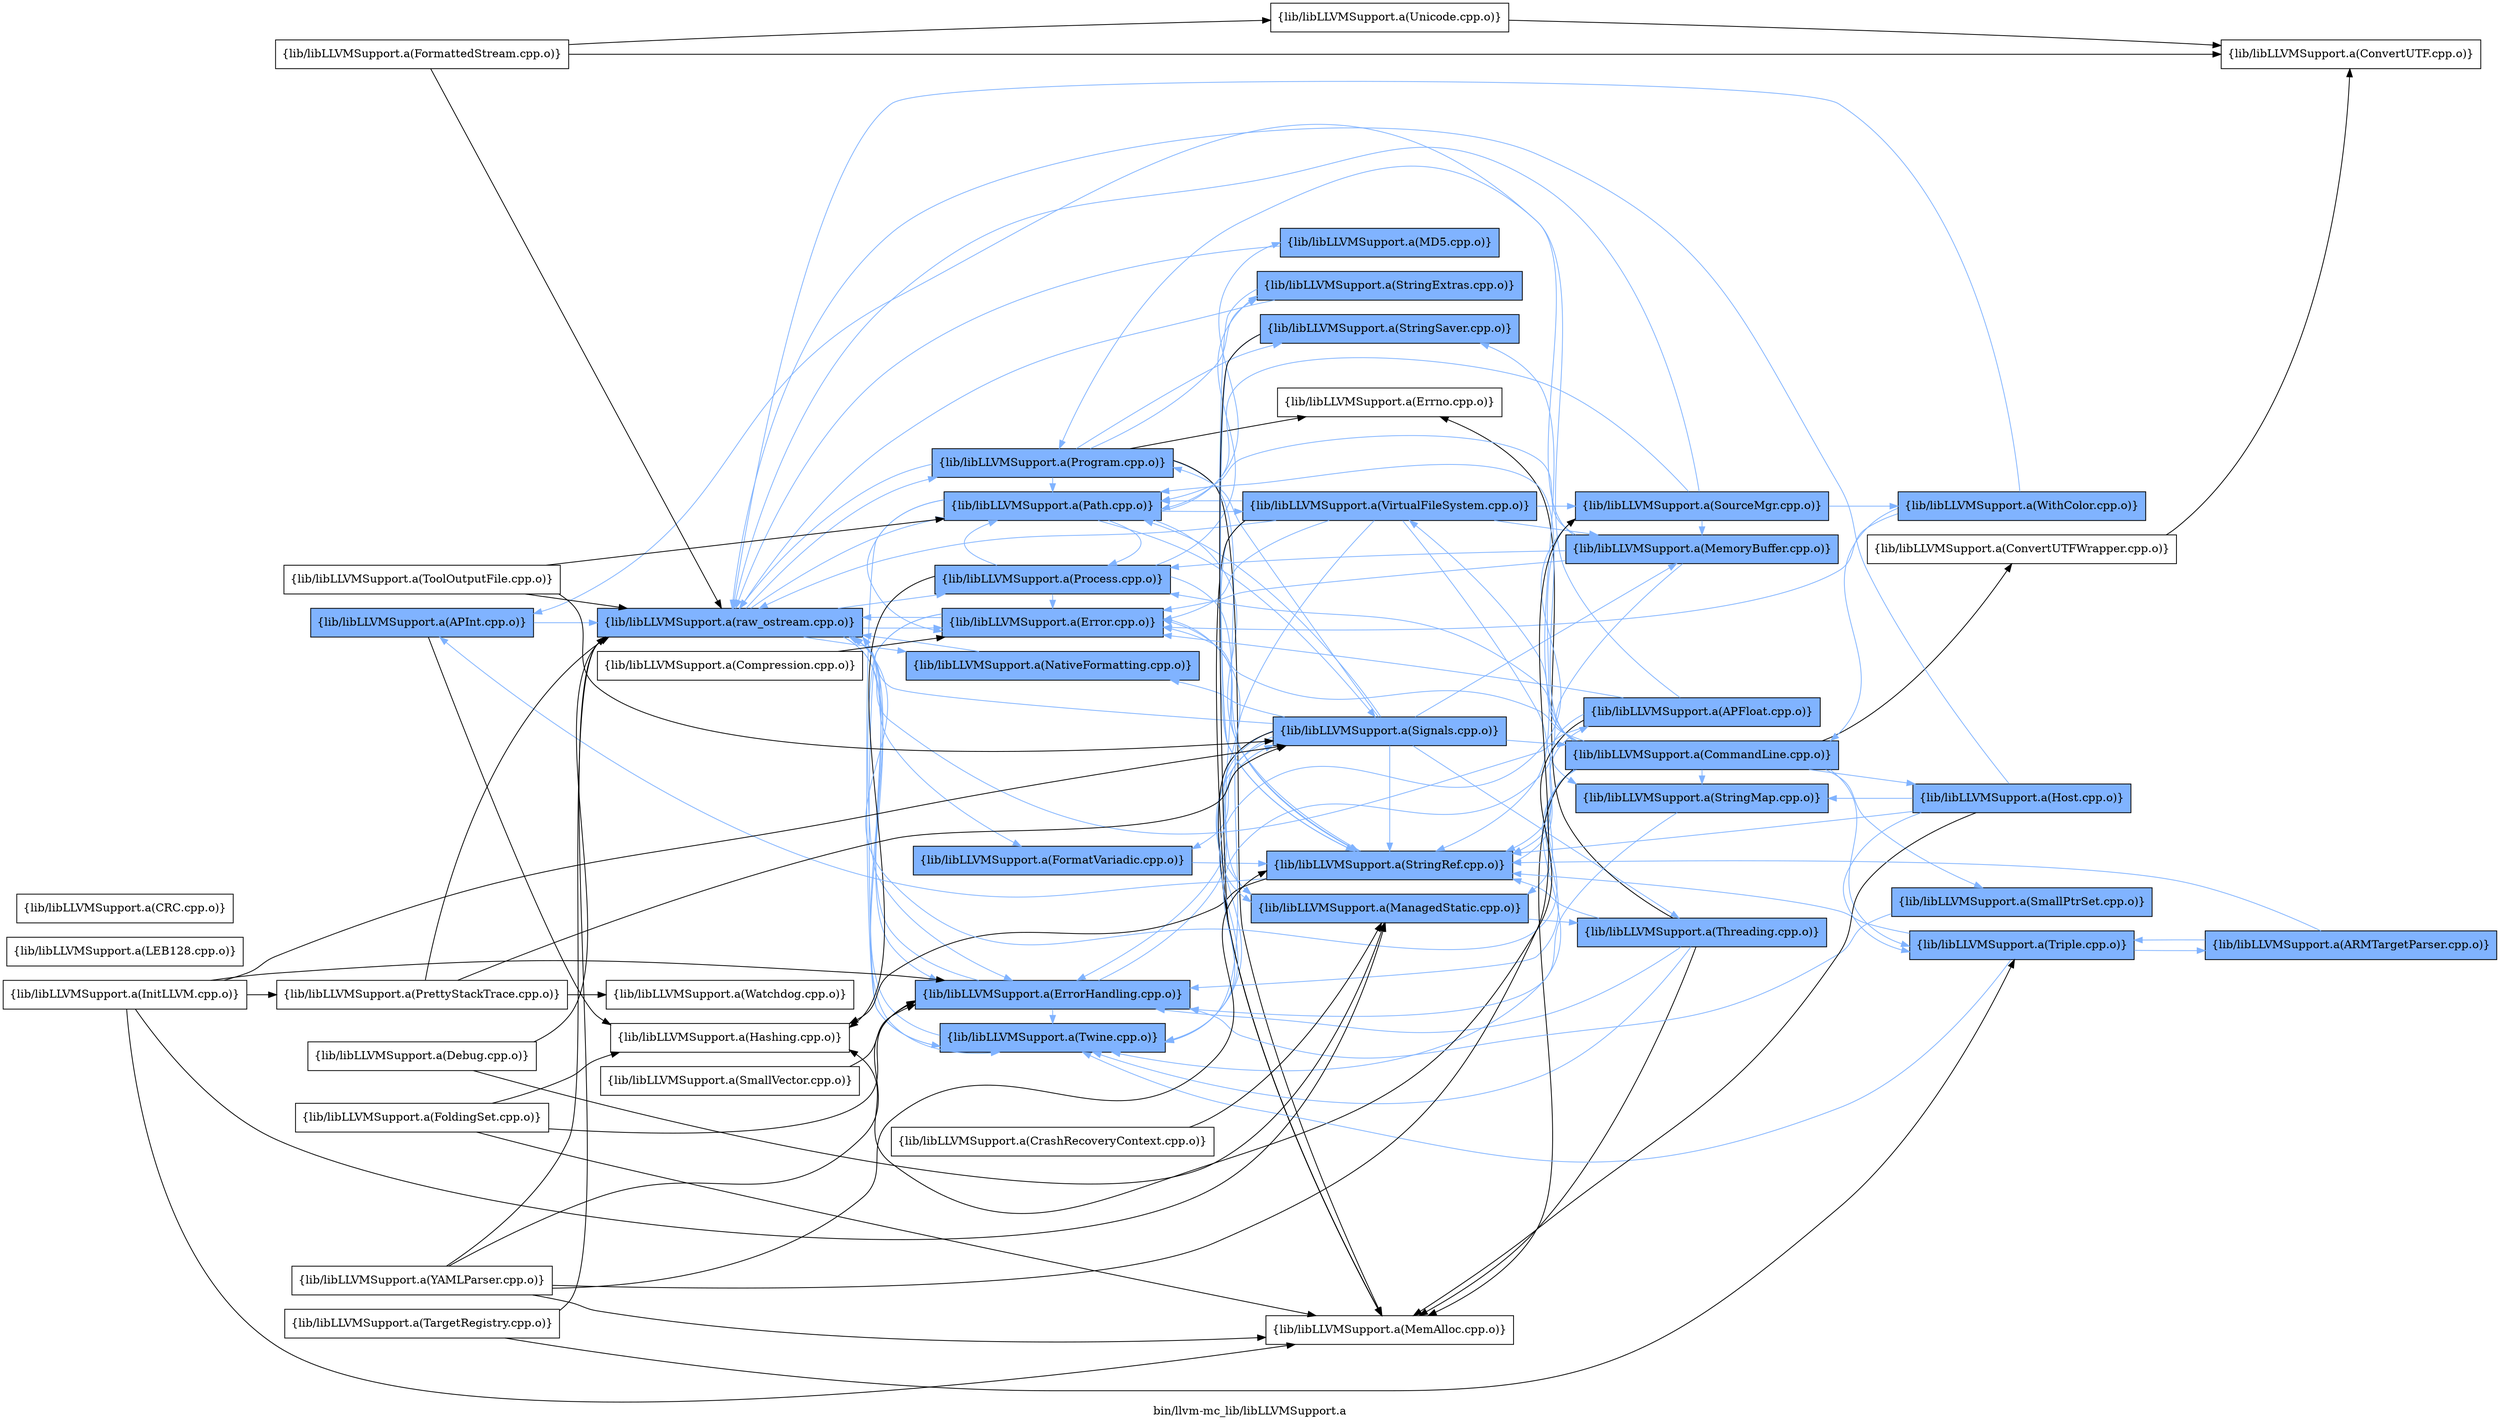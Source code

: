 digraph "bin/llvm-mc_lib/libLLVMSupport.a" {
	label="bin/llvm-mc_lib/libLLVMSupport.a";
	rankdir=LR;
	{ rank=same; Node0x55a362418f88;  }
	{ rank=same; Node0x55a36241b378; Node0x55a36241a248;  }
	{ rank=same; Node0x55a36241a9c8; Node0x55a36241ac48; Node0x55a36241b058; Node0x55a362419168; Node0x55a362418d58; Node0x55a362417e08; Node0x55a362417b88; Node0x55a36241b6e8;  }
	{ rank=same; Node0x55a3624197f8; Node0x55a362418b78; Node0x55a362418308; Node0x55a362418678; Node0x55a36241a068; Node0x55a362416d28; Node0x55a3624190c8; Node0x55a362418178; Node0x55a36241ae78;  }
	{ rank=same; Node0x55a362417048; Node0x55a3624183a8; Node0x55a362418da8; Node0x55a362418d08; Node0x55a362419a78; Node0x55a3624188f8;  }
	{ rank=same; Node0x55a362419ac8; Node0x55a362417598; Node0x55a362416b48; Node0x55a362418a88; Node0x55a362419d98;  }
	{ rank=same; Node0x55a362418f88;  }
	{ rank=same; Node0x55a36241b378; Node0x55a36241a248;  }
	{ rank=same; Node0x55a36241a9c8; Node0x55a36241ac48; Node0x55a36241b058; Node0x55a362419168; Node0x55a362418d58; Node0x55a362417e08; Node0x55a362417b88; Node0x55a36241b6e8;  }
	{ rank=same; Node0x55a3624197f8; Node0x55a362418b78; Node0x55a362418308; Node0x55a362418678; Node0x55a36241a068; Node0x55a362416d28; Node0x55a3624190c8; Node0x55a362418178; Node0x55a36241ae78;  }
	{ rank=same; Node0x55a362417048; Node0x55a3624183a8; Node0x55a362418da8; Node0x55a362418d08; Node0x55a362419a78; Node0x55a3624188f8;  }
	{ rank=same; Node0x55a362419ac8; Node0x55a362417598; Node0x55a362416b48; Node0x55a362418a88; Node0x55a362419d98;  }

	Node0x55a362418f88 [shape=record,shape=box,group=1,style=filled,fillcolor="0.600000 0.5 1",label="{lib/libLLVMSupport.a(APInt.cpp.o)}"];
	Node0x55a362418f88 -> Node0x55a36241b378;
	Node0x55a362418f88 -> Node0x55a36241a248[color="0.600000 0.5 1"];
	Node0x55a3624183a8 [shape=record,shape=box,group=1,style=filled,fillcolor="0.600000 0.5 1",label="{lib/libLLVMSupport.a(CommandLine.cpp.o)}"];
	Node0x55a3624183a8 -> Node0x55a362419ac8;
	Node0x55a3624183a8 -> Node0x55a36241a9c8[color="0.600000 0.5 1"];
	Node0x55a3624183a8 -> Node0x55a36241ac48[color="0.600000 0.5 1"];
	Node0x55a3624183a8 -> Node0x55a3624197f8[color="0.600000 0.5 1"];
	Node0x55a3624183a8 -> Node0x55a3624190c8;
	Node0x55a3624183a8 -> Node0x55a362417598[color="0.600000 0.5 1"];
	Node0x55a3624183a8 -> Node0x55a3624188f8[color="0.600000 0.5 1"];
	Node0x55a3624183a8 -> Node0x55a362418178[color="0.600000 0.5 1"];
	Node0x55a3624183a8 -> Node0x55a362418308[color="0.600000 0.5 1"];
	Node0x55a3624183a8 -> Node0x55a362416b48[color="0.600000 0.5 1"];
	Node0x55a3624183a8 -> Node0x55a36241b058[color="0.600000 0.5 1"];
	Node0x55a3624183a8 -> Node0x55a36241a068[color="0.600000 0.5 1"];
	Node0x55a3624183a8 -> Node0x55a36241a248[color="0.600000 0.5 1"];
	Node0x55a3624183a8 -> Node0x55a362418a88[color="0.600000 0.5 1"];
	Node0x55a3624183a8 -> Node0x55a362417e08[color="0.600000 0.5 1"];
	Node0x55a3624183a8 -> Node0x55a362417b88[color="0.600000 0.5 1"];
	Node0x55a362419d48 [shape=record,shape=box,group=0,label="{lib/libLLVMSupport.a(Compression.cpp.o)}"];
	Node0x55a362419d48 -> Node0x55a36241a9c8;
	Node0x55a36241ac48 [shape=record,shape=box,group=1,style=filled,fillcolor="0.600000 0.5 1",label="{lib/libLLVMSupport.a(ErrorHandling.cpp.o)}"];
	Node0x55a36241ac48 -> Node0x55a36241b058[color="0.600000 0.5 1"];
	Node0x55a36241ac48 -> Node0x55a36241a248[color="0.600000 0.5 1"];
	Node0x55a36241ac48 -> Node0x55a362418b78[color="0.600000 0.5 1"];
	Node0x55a36241a6f8 [shape=record,shape=box,group=0,label="{lib/libLLVMSupport.a(InitLLVM.cpp.o)}"];
	Node0x55a36241a6f8 -> Node0x55a36241ac48;
	Node0x55a36241a6f8 -> Node0x55a3624197f8;
	Node0x55a36241a6f8 -> Node0x55a3624190c8;
	Node0x55a36241a6f8 -> Node0x55a362417e58;
	Node0x55a36241a6f8 -> Node0x55a362418b78;
	Node0x55a3624190c8 [shape=record,shape=box,group=0,label="{lib/libLLVMSupport.a(MemAlloc.cpp.o)}"];
	Node0x55a362418da8 [shape=record,shape=box,group=1,style=filled,fillcolor="0.600000 0.5 1",label="{lib/libLLVMSupport.a(MemoryBuffer.cpp.o)}"];
	Node0x55a362418da8 -> Node0x55a36241a9c8[color="0.600000 0.5 1"];
	Node0x55a362418da8 -> Node0x55a36241b058[color="0.600000 0.5 1"];
	Node0x55a362418da8 -> Node0x55a362417e08[color="0.600000 0.5 1"];
	Node0x55a362418da8 -> Node0x55a362417b88[color="0.600000 0.5 1"];
	Node0x55a362418da8 -> Node0x55a36241b6e8[color="0.600000 0.5 1"];
	Node0x55a362419a78 [shape=record,shape=box,group=1,style=filled,fillcolor="0.600000 0.5 1",label="{lib/libLLVMSupport.a(SourceMgr.cpp.o)}"];
	Node0x55a362419a78 -> Node0x55a362418da8[color="0.600000 0.5 1"];
	Node0x55a362419a78 -> Node0x55a362418308[color="0.600000 0.5 1"];
	Node0x55a362419a78 -> Node0x55a36241b058[color="0.600000 0.5 1"];
	Node0x55a362419a78 -> Node0x55a362419d98[color="0.600000 0.5 1"];
	Node0x55a362419a78 -> Node0x55a36241a248[color="0.600000 0.5 1"];
	Node0x55a362419a78 -> Node0x55a362417e08[color="0.600000 0.5 1"];
	Node0x55a362418308 [shape=record,shape=box,group=1,style=filled,fillcolor="0.600000 0.5 1",label="{lib/libLLVMSupport.a(StringRef.cpp.o)}"];
	Node0x55a362418308 -> Node0x55a362418d08[color="0.600000 0.5 1"];
	Node0x55a362418308 -> Node0x55a362418f88[color="0.600000 0.5 1"];
	Node0x55a362418308 -> Node0x55a36241a9c8[color="0.600000 0.5 1"];
	Node0x55a362418308 -> Node0x55a36241b378;
	Node0x55a362417c28 [shape=record,shape=box,group=0,label="{lib/libLLVMSupport.a(ToolOutputFile.cpp.o)}"];
	Node0x55a362417c28 -> Node0x55a36241a248;
	Node0x55a362417c28 -> Node0x55a362417e08;
	Node0x55a362417c28 -> Node0x55a362418b78;
	Node0x55a362416b48 [shape=record,shape=box,group=1,style=filled,fillcolor="0.600000 0.5 1",label="{lib/libLLVMSupport.a(Triple.cpp.o)}"];
	Node0x55a362416b48 -> Node0x55a362418308[color="0.600000 0.5 1"];
	Node0x55a362416b48 -> Node0x55a362416e68[color="0.600000 0.5 1"];
	Node0x55a362416b48 -> Node0x55a36241b058[color="0.600000 0.5 1"];
	Node0x55a362419d98 [shape=record,shape=box,group=1,style=filled,fillcolor="0.600000 0.5 1",label="{lib/libLLVMSupport.a(WithColor.cpp.o)}"];
	Node0x55a362419d98 -> Node0x55a3624183a8[color="0.600000 0.5 1"];
	Node0x55a362419d98 -> Node0x55a36241a9c8[color="0.600000 0.5 1"];
	Node0x55a362419d98 -> Node0x55a36241a248[color="0.600000 0.5 1"];
	Node0x55a36241a248 [shape=record,shape=box,group=1,style=filled,fillcolor="0.600000 0.5 1",label="{lib/libLLVMSupport.a(raw_ostream.cpp.o)}"];
	Node0x55a36241a248 -> Node0x55a36241a9c8[color="0.600000 0.5 1"];
	Node0x55a36241a248 -> Node0x55a36241ac48[color="0.600000 0.5 1"];
	Node0x55a36241a248 -> Node0x55a36241b058[color="0.600000 0.5 1"];
	Node0x55a36241a248 -> Node0x55a362419168[color="0.600000 0.5 1"];
	Node0x55a36241a248 -> Node0x55a362418d58[color="0.600000 0.5 1"];
	Node0x55a36241a248 -> Node0x55a362417e08[color="0.600000 0.5 1"];
	Node0x55a36241a248 -> Node0x55a362417b88[color="0.600000 0.5 1"];
	Node0x55a36241a248 -> Node0x55a36241b6e8[color="0.600000 0.5 1"];
	Node0x55a362418a88 [shape=record,shape=box,group=1,style=filled,fillcolor="0.600000 0.5 1",label="{lib/libLLVMSupport.a(Host.cpp.o)}"];
	Node0x55a362418a88 -> Node0x55a3624190c8;
	Node0x55a362418a88 -> Node0x55a3624188f8[color="0.600000 0.5 1"];
	Node0x55a362418a88 -> Node0x55a362418308[color="0.600000 0.5 1"];
	Node0x55a362418a88 -> Node0x55a362416b48[color="0.600000 0.5 1"];
	Node0x55a362418a88 -> Node0x55a36241a248[color="0.600000 0.5 1"];
	Node0x55a362417e08 [shape=record,shape=box,group=1,style=filled,fillcolor="0.600000 0.5 1",label="{lib/libLLVMSupport.a(Path.cpp.o)}"];
	Node0x55a362417e08 -> Node0x55a36241a9c8[color="0.600000 0.5 1"];
	Node0x55a362417e08 -> Node0x55a362418678[color="0.600000 0.5 1"];
	Node0x55a362417e08 -> Node0x55a362418308[color="0.600000 0.5 1"];
	Node0x55a362417e08 -> Node0x55a36241b058[color="0.600000 0.5 1"];
	Node0x55a362417e08 -> Node0x55a36241a068[color="0.600000 0.5 1"];
	Node0x55a362417e08 -> Node0x55a362417b88[color="0.600000 0.5 1"];
	Node0x55a362417e08 -> Node0x55a362418b78[color="0.600000 0.5 1"];
	Node0x55a362417ef8 [shape=record,shape=box,group=0,label="{lib/libLLVMSupport.a(TargetRegistry.cpp.o)}"];
	Node0x55a362417ef8 -> Node0x55a362416b48;
	Node0x55a362417ef8 -> Node0x55a36241a248;
	Node0x55a36241b058 [shape=record,shape=box,group=1,style=filled,fillcolor="0.600000 0.5 1",label="{lib/libLLVMSupport.a(Twine.cpp.o)}"];
	Node0x55a36241b058 -> Node0x55a36241a248[color="0.600000 0.5 1"];
	Node0x55a36241a9c8 [shape=record,shape=box,group=1,style=filled,fillcolor="0.600000 0.5 1",label="{lib/libLLVMSupport.a(Error.cpp.o)}"];
	Node0x55a36241a9c8 -> Node0x55a36241ac48[color="0.600000 0.5 1"];
	Node0x55a36241a9c8 -> Node0x55a3624197f8[color="0.600000 0.5 1"];
	Node0x55a36241a9c8 -> Node0x55a36241b058[color="0.600000 0.5 1"];
	Node0x55a36241a9c8 -> Node0x55a36241a248[color="0.600000 0.5 1"];
	Node0x55a36241b418 [shape=record,shape=box,group=0,label="{lib/libLLVMSupport.a(FormattedStream.cpp.o)}"];
	Node0x55a36241b418 -> Node0x55a36241b648;
	Node0x55a36241b418 -> Node0x55a36241ae28;
	Node0x55a36241b418 -> Node0x55a36241a248;
	Node0x55a362418678 [shape=record,shape=box,group=1,style=filled,fillcolor="0.600000 0.5 1",label="{lib/libLLVMSupport.a(MD5.cpp.o)}"];
	Node0x55a362418678 -> Node0x55a36241a248[color="0.600000 0.5 1"];
	Node0x55a362417598 [shape=record,shape=box,group=1,style=filled,fillcolor="0.600000 0.5 1",label="{lib/libLLVMSupport.a(SmallPtrSet.cpp.o)}"];
	Node0x55a362417598 -> Node0x55a36241ac48[color="0.600000 0.5 1"];
	Node0x55a3624188f8 [shape=record,shape=box,group=1,style=filled,fillcolor="0.600000 0.5 1",label="{lib/libLLVMSupport.a(StringMap.cpp.o)}"];
	Node0x55a3624188f8 -> Node0x55a36241ac48[color="0.600000 0.5 1"];
	Node0x55a362418b78 [shape=record,shape=box,group=1,style=filled,fillcolor="0.600000 0.5 1",label="{lib/libLLVMSupport.a(Signals.cpp.o)}"];
	Node0x55a362418b78 -> Node0x55a3624183a8[color="0.600000 0.5 1"];
	Node0x55a362418b78 -> Node0x55a36241ac48[color="0.600000 0.5 1"];
	Node0x55a362418b78 -> Node0x55a3624197f8[color="0.600000 0.5 1"];
	Node0x55a362418b78 -> Node0x55a3624190c8;
	Node0x55a362418b78 -> Node0x55a362418da8[color="0.600000 0.5 1"];
	Node0x55a362418b78 -> Node0x55a362418308[color="0.600000 0.5 1"];
	Node0x55a362418b78 -> Node0x55a36241b058[color="0.600000 0.5 1"];
	Node0x55a362418b78 -> Node0x55a36241a248[color="0.600000 0.5 1"];
	Node0x55a362418b78 -> Node0x55a362419168[color="0.600000 0.5 1"];
	Node0x55a362418b78 -> Node0x55a362418d58[color="0.600000 0.5 1"];
	Node0x55a362418b78 -> Node0x55a362417e08[color="0.600000 0.5 1"];
	Node0x55a362418b78 -> Node0x55a36241b6e8[color="0.600000 0.5 1"];
	Node0x55a362418b78 -> Node0x55a362417048[color="0.600000 0.5 1"];
	Node0x55a36241b378 [shape=record,shape=box,group=0,label="{lib/libLLVMSupport.a(Hashing.cpp.o)}"];
	Node0x55a36241a4c8 [shape=record,shape=box,group=0,label="{lib/libLLVMSupport.a(LEB128.cpp.o)}"];
	Node0x55a3624192f8 [shape=record,shape=box,group=0,label="{lib/libLLVMSupport.a(CRC.cpp.o)}"];
	Node0x55a362418d08 [shape=record,shape=box,group=1,style=filled,fillcolor="0.600000 0.5 1",label="{lib/libLLVMSupport.a(APFloat.cpp.o)}"];
	Node0x55a362418d08 -> Node0x55a362418f88[color="0.600000 0.5 1"];
	Node0x55a362418d08 -> Node0x55a36241a9c8[color="0.600000 0.5 1"];
	Node0x55a362418d08 -> Node0x55a36241b378;
	Node0x55a362418d08 -> Node0x55a362418308[color="0.600000 0.5 1"];
	Node0x55a362418d08 -> Node0x55a36241a248[color="0.600000 0.5 1"];
	Node0x55a362419ac8 [shape=record,shape=box,group=0,label="{lib/libLLVMSupport.a(ConvertUTFWrapper.cpp.o)}"];
	Node0x55a362419ac8 -> Node0x55a36241b648;
	Node0x55a3624197f8 [shape=record,shape=box,group=1,style=filled,fillcolor="0.600000 0.5 1",label="{lib/libLLVMSupport.a(ManagedStatic.cpp.o)}"];
	Node0x55a3624197f8 -> Node0x55a362417048[color="0.600000 0.5 1"];
	Node0x55a362418178 [shape=record,shape=box,group=1,style=filled,fillcolor="0.600000 0.5 1",label="{lib/libLLVMSupport.a(StringSaver.cpp.o)}"];
	Node0x55a362418178 -> Node0x55a3624190c8;
	Node0x55a362418178 -> Node0x55a362418308[color="0.600000 0.5 1"];
	Node0x55a36241a068 [shape=record,shape=box,group=1,style=filled,fillcolor="0.600000 0.5 1",label="{lib/libLLVMSupport.a(VirtualFileSystem.cpp.o)}"];
	Node0x55a36241a068 -> Node0x55a36241a9c8[color="0.600000 0.5 1"];
	Node0x55a36241a068 -> Node0x55a3624190c8;
	Node0x55a36241a068 -> Node0x55a362418da8[color="0.600000 0.5 1"];
	Node0x55a36241a068 -> Node0x55a362419a78[color="0.600000 0.5 1"];
	Node0x55a36241a068 -> Node0x55a3624188f8[color="0.600000 0.5 1"];
	Node0x55a36241a068 -> Node0x55a362418308[color="0.600000 0.5 1"];
	Node0x55a36241a068 -> Node0x55a36241b058[color="0.600000 0.5 1"];
	Node0x55a36241a068 -> Node0x55a36241a248[color="0.600000 0.5 1"];
	Node0x55a36241a068 -> Node0x55a362417e08[color="0.600000 0.5 1"];
	Node0x55a362417b88 [shape=record,shape=box,group=1,style=filled,fillcolor="0.600000 0.5 1",label="{lib/libLLVMSupport.a(Process.cpp.o)}"];
	Node0x55a362417b88 -> Node0x55a36241a9c8[color="0.600000 0.5 1"];
	Node0x55a362417b88 -> Node0x55a36241b378;
	Node0x55a362417b88 -> Node0x55a3624197f8[color="0.600000 0.5 1"];
	Node0x55a362417b88 -> Node0x55a362417e08[color="0.600000 0.5 1"];
	Node0x55a362417b88 -> Node0x55a362416d28[color="0.600000 0.5 1"];
	Node0x55a36241b648 [shape=record,shape=box,group=0,label="{lib/libLLVMSupport.a(ConvertUTF.cpp.o)}"];
	Node0x55a362417c78 [shape=record,shape=box,group=0,label="{lib/libLLVMSupport.a(Debug.cpp.o)}"];
	Node0x55a362417c78 -> Node0x55a3624197f8;
	Node0x55a362417c78 -> Node0x55a36241a248;
	Node0x55a362416a08 [shape=record,shape=box,group=0,label="{lib/libLLVMSupport.a(FoldingSet.cpp.o)}"];
	Node0x55a362416a08 -> Node0x55a36241ac48;
	Node0x55a362416a08 -> Node0x55a36241b378;
	Node0x55a362416a08 -> Node0x55a3624190c8;
	Node0x55a36241ae28 [shape=record,shape=box,group=0,label="{lib/libLLVMSupport.a(Unicode.cpp.o)}"];
	Node0x55a36241ae28 -> Node0x55a36241b648;
	Node0x55a362417e58 [shape=record,shape=box,group=0,label="{lib/libLLVMSupport.a(PrettyStackTrace.cpp.o)}"];
	Node0x55a362417e58 -> Node0x55a36241a248;
	Node0x55a362417e58 -> Node0x55a362418b78;
	Node0x55a362417e58 -> Node0x55a3624168c8;
	Node0x55a362417048 [shape=record,shape=box,group=1,style=filled,fillcolor="0.600000 0.5 1",label="{lib/libLLVMSupport.a(Threading.cpp.o)}"];
	Node0x55a362417048 -> Node0x55a36241ac48[color="0.600000 0.5 1"];
	Node0x55a362417048 -> Node0x55a3624190c8;
	Node0x55a362417048 -> Node0x55a362418308[color="0.600000 0.5 1"];
	Node0x55a362417048 -> Node0x55a36241b058[color="0.600000 0.5 1"];
	Node0x55a362417048 -> Node0x55a36241ae78;
	Node0x55a36241b6e8 [shape=record,shape=box,group=1,style=filled,fillcolor="0.600000 0.5 1",label="{lib/libLLVMSupport.a(Program.cpp.o)}"];
	Node0x55a36241b6e8 -> Node0x55a3624190c8;
	Node0x55a36241b6e8 -> Node0x55a362418178[color="0.600000 0.5 1"];
	Node0x55a36241b6e8 -> Node0x55a362418308[color="0.600000 0.5 1"];
	Node0x55a36241b6e8 -> Node0x55a36241a248[color="0.600000 0.5 1"];
	Node0x55a36241b6e8 -> Node0x55a362417e08[color="0.600000 0.5 1"];
	Node0x55a36241b6e8 -> Node0x55a362416d28[color="0.600000 0.5 1"];
	Node0x55a36241b6e8 -> Node0x55a36241ae78;
	Node0x55a3624168c8 [shape=record,shape=box,group=0,label="{lib/libLLVMSupport.a(Watchdog.cpp.o)}"];
	Node0x55a362416e18 [shape=record,shape=box,group=0,label="{lib/libLLVMSupport.a(SmallVector.cpp.o)}"];
	Node0x55a362416e18 -> Node0x55a36241ac48;
	Node0x55a362416e68 [shape=record,shape=box,group=1,style=filled,fillcolor="0.600000 0.5 1",label="{lib/libLLVMSupport.a(ARMTargetParser.cpp.o)}"];
	Node0x55a362416e68 -> Node0x55a362418308[color="0.600000 0.5 1"];
	Node0x55a362416e68 -> Node0x55a362416b48[color="0.600000 0.5 1"];
	Node0x55a36241ab58 [shape=record,shape=box,group=0,label="{lib/libLLVMSupport.a(YAMLParser.cpp.o)}"];
	Node0x55a36241ab58 -> Node0x55a36241ac48;
	Node0x55a36241ab58 -> Node0x55a3624190c8;
	Node0x55a36241ab58 -> Node0x55a362419a78;
	Node0x55a36241ab58 -> Node0x55a362418308;
	Node0x55a36241ab58 -> Node0x55a36241a248;
	Node0x55a362419168 [shape=record,shape=box,group=1,style=filled,fillcolor="0.600000 0.5 1",label="{lib/libLLVMSupport.a(NativeFormatting.cpp.o)}"];
	Node0x55a362419168 -> Node0x55a36241a248[color="0.600000 0.5 1"];
	Node0x55a362418d58 [shape=record,shape=box,group=1,style=filled,fillcolor="0.600000 0.5 1",label="{lib/libLLVMSupport.a(FormatVariadic.cpp.o)}"];
	Node0x55a362418d58 -> Node0x55a362418308[color="0.600000 0.5 1"];
	Node0x55a362416d28 [shape=record,shape=box,group=1,style=filled,fillcolor="0.600000 0.5 1",label="{lib/libLLVMSupport.a(StringExtras.cpp.o)}"];
	Node0x55a362416d28 -> Node0x55a362418308[color="0.600000 0.5 1"];
	Node0x55a362416d28 -> Node0x55a36241a248[color="0.600000 0.5 1"];
	Node0x55a362416eb8 [shape=record,shape=box,group=0,label="{lib/libLLVMSupport.a(CrashRecoveryContext.cpp.o)}"];
	Node0x55a362416eb8 -> Node0x55a3624197f8;
	Node0x55a36241ae78 [shape=record,shape=box,group=0,label="{lib/libLLVMSupport.a(Errno.cpp.o)}"];
}
